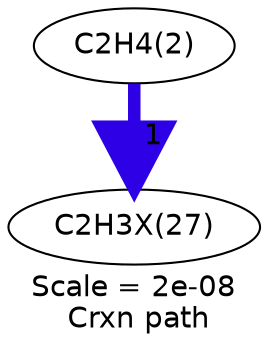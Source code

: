 digraph reaction_paths {
center=1;
s5 -> s28[fontname="Helvetica", style="setlinewidth(6)", arrowsize=3, color="0.7, 1.5, 0.9"
, label=" 1"];
s5 [ fontname="Helvetica", label="C2H4(2)"];
s28 [ fontname="Helvetica", label="C2H3X(27)"];
 label = "Scale = 2e-08\l Crxn path";
 fontname = "Helvetica";
}
